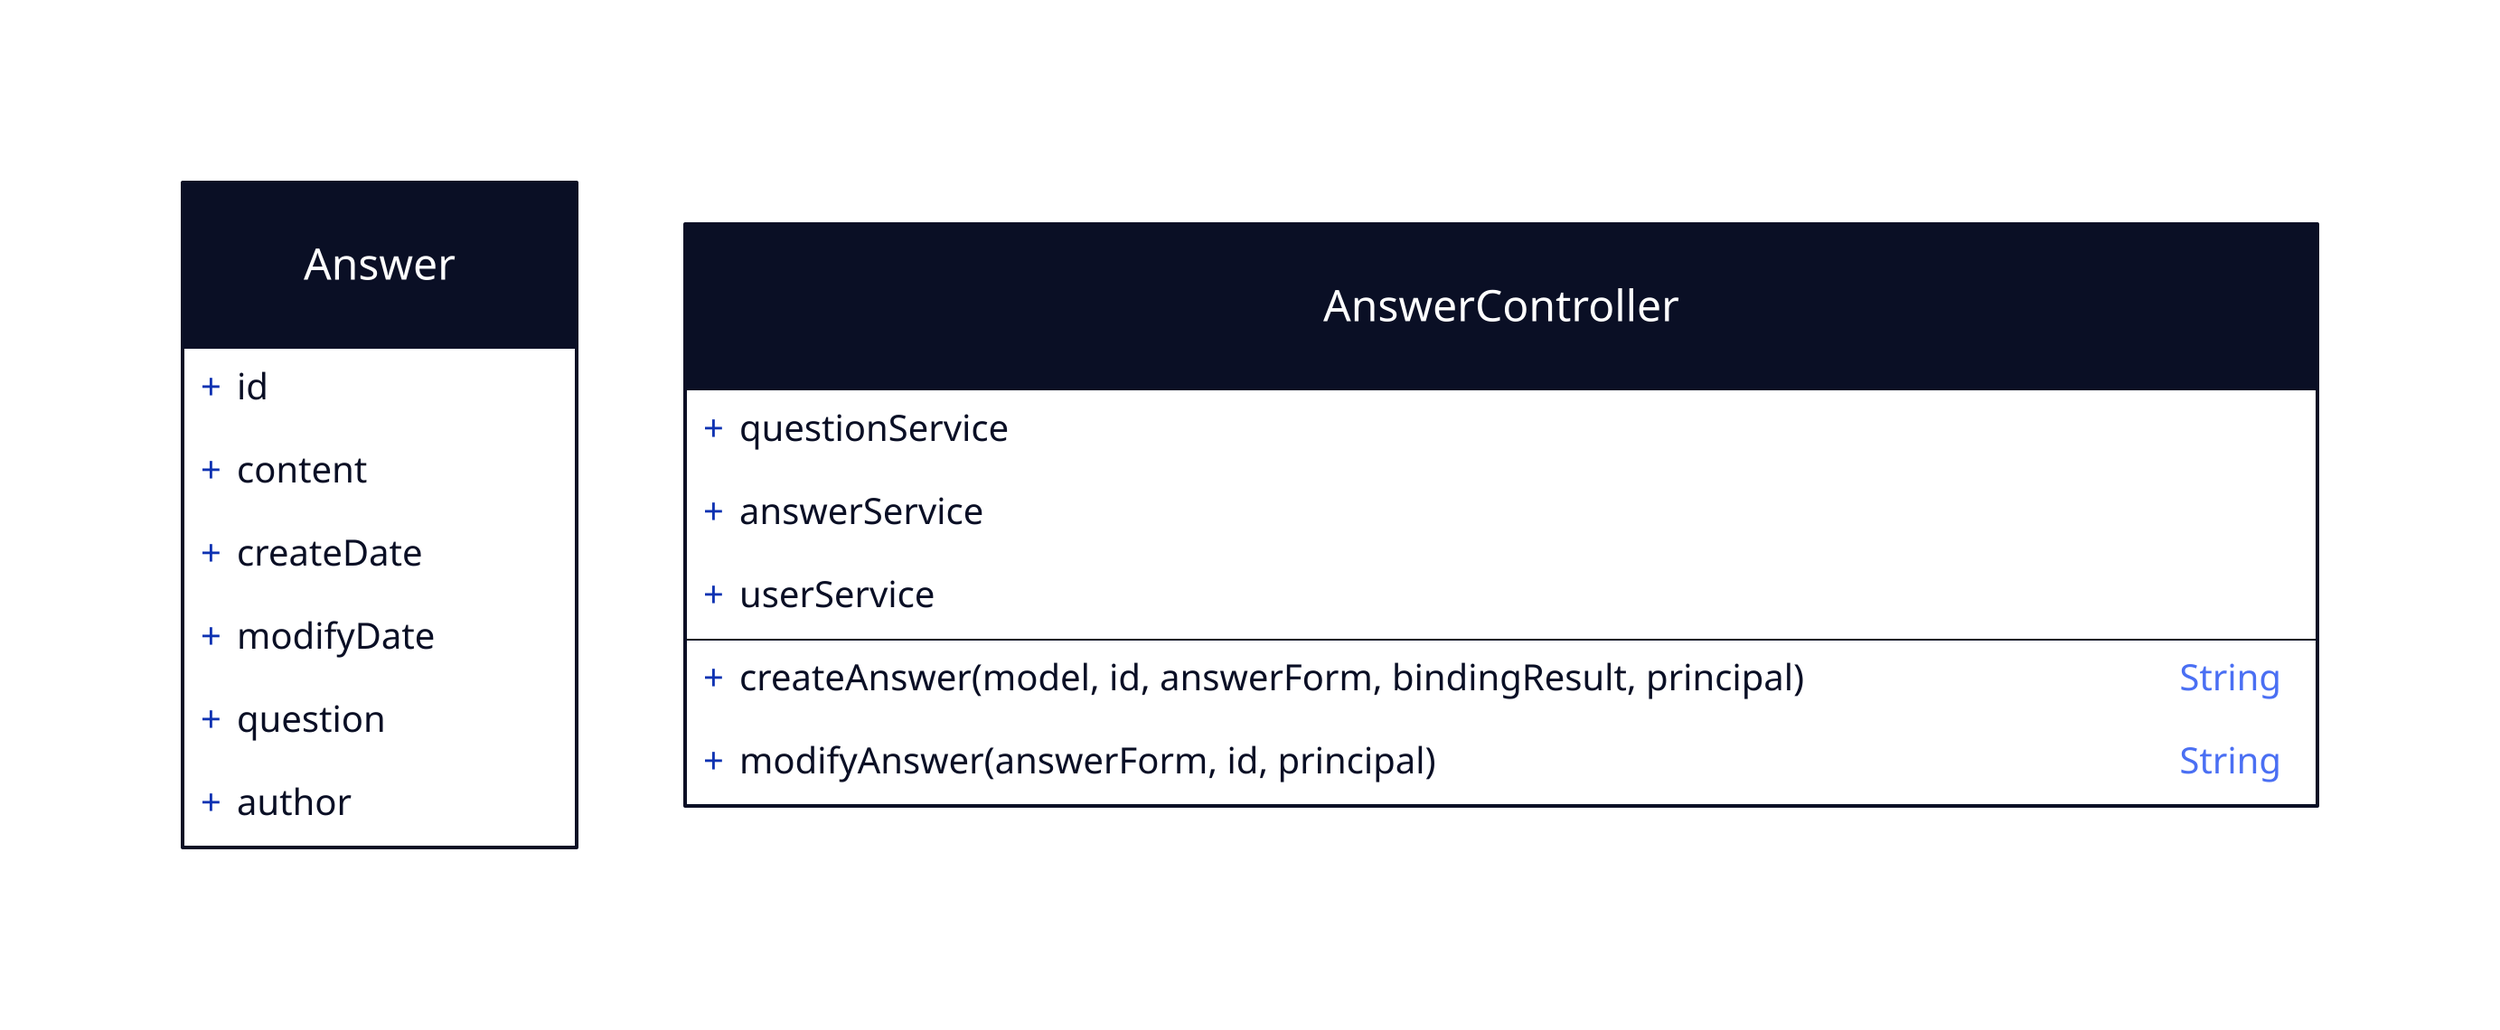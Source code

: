Answer {
    shape: class
    
id
content
createDate
modifyDate
question
author
}
AnswerController{
    shape: class

    questionService
    answerService
    userService

    createAnswer(model, id, answerForm, bindingResult, principal) : String
    modifyAnswer(answerForm, id, principal) : String
    

}